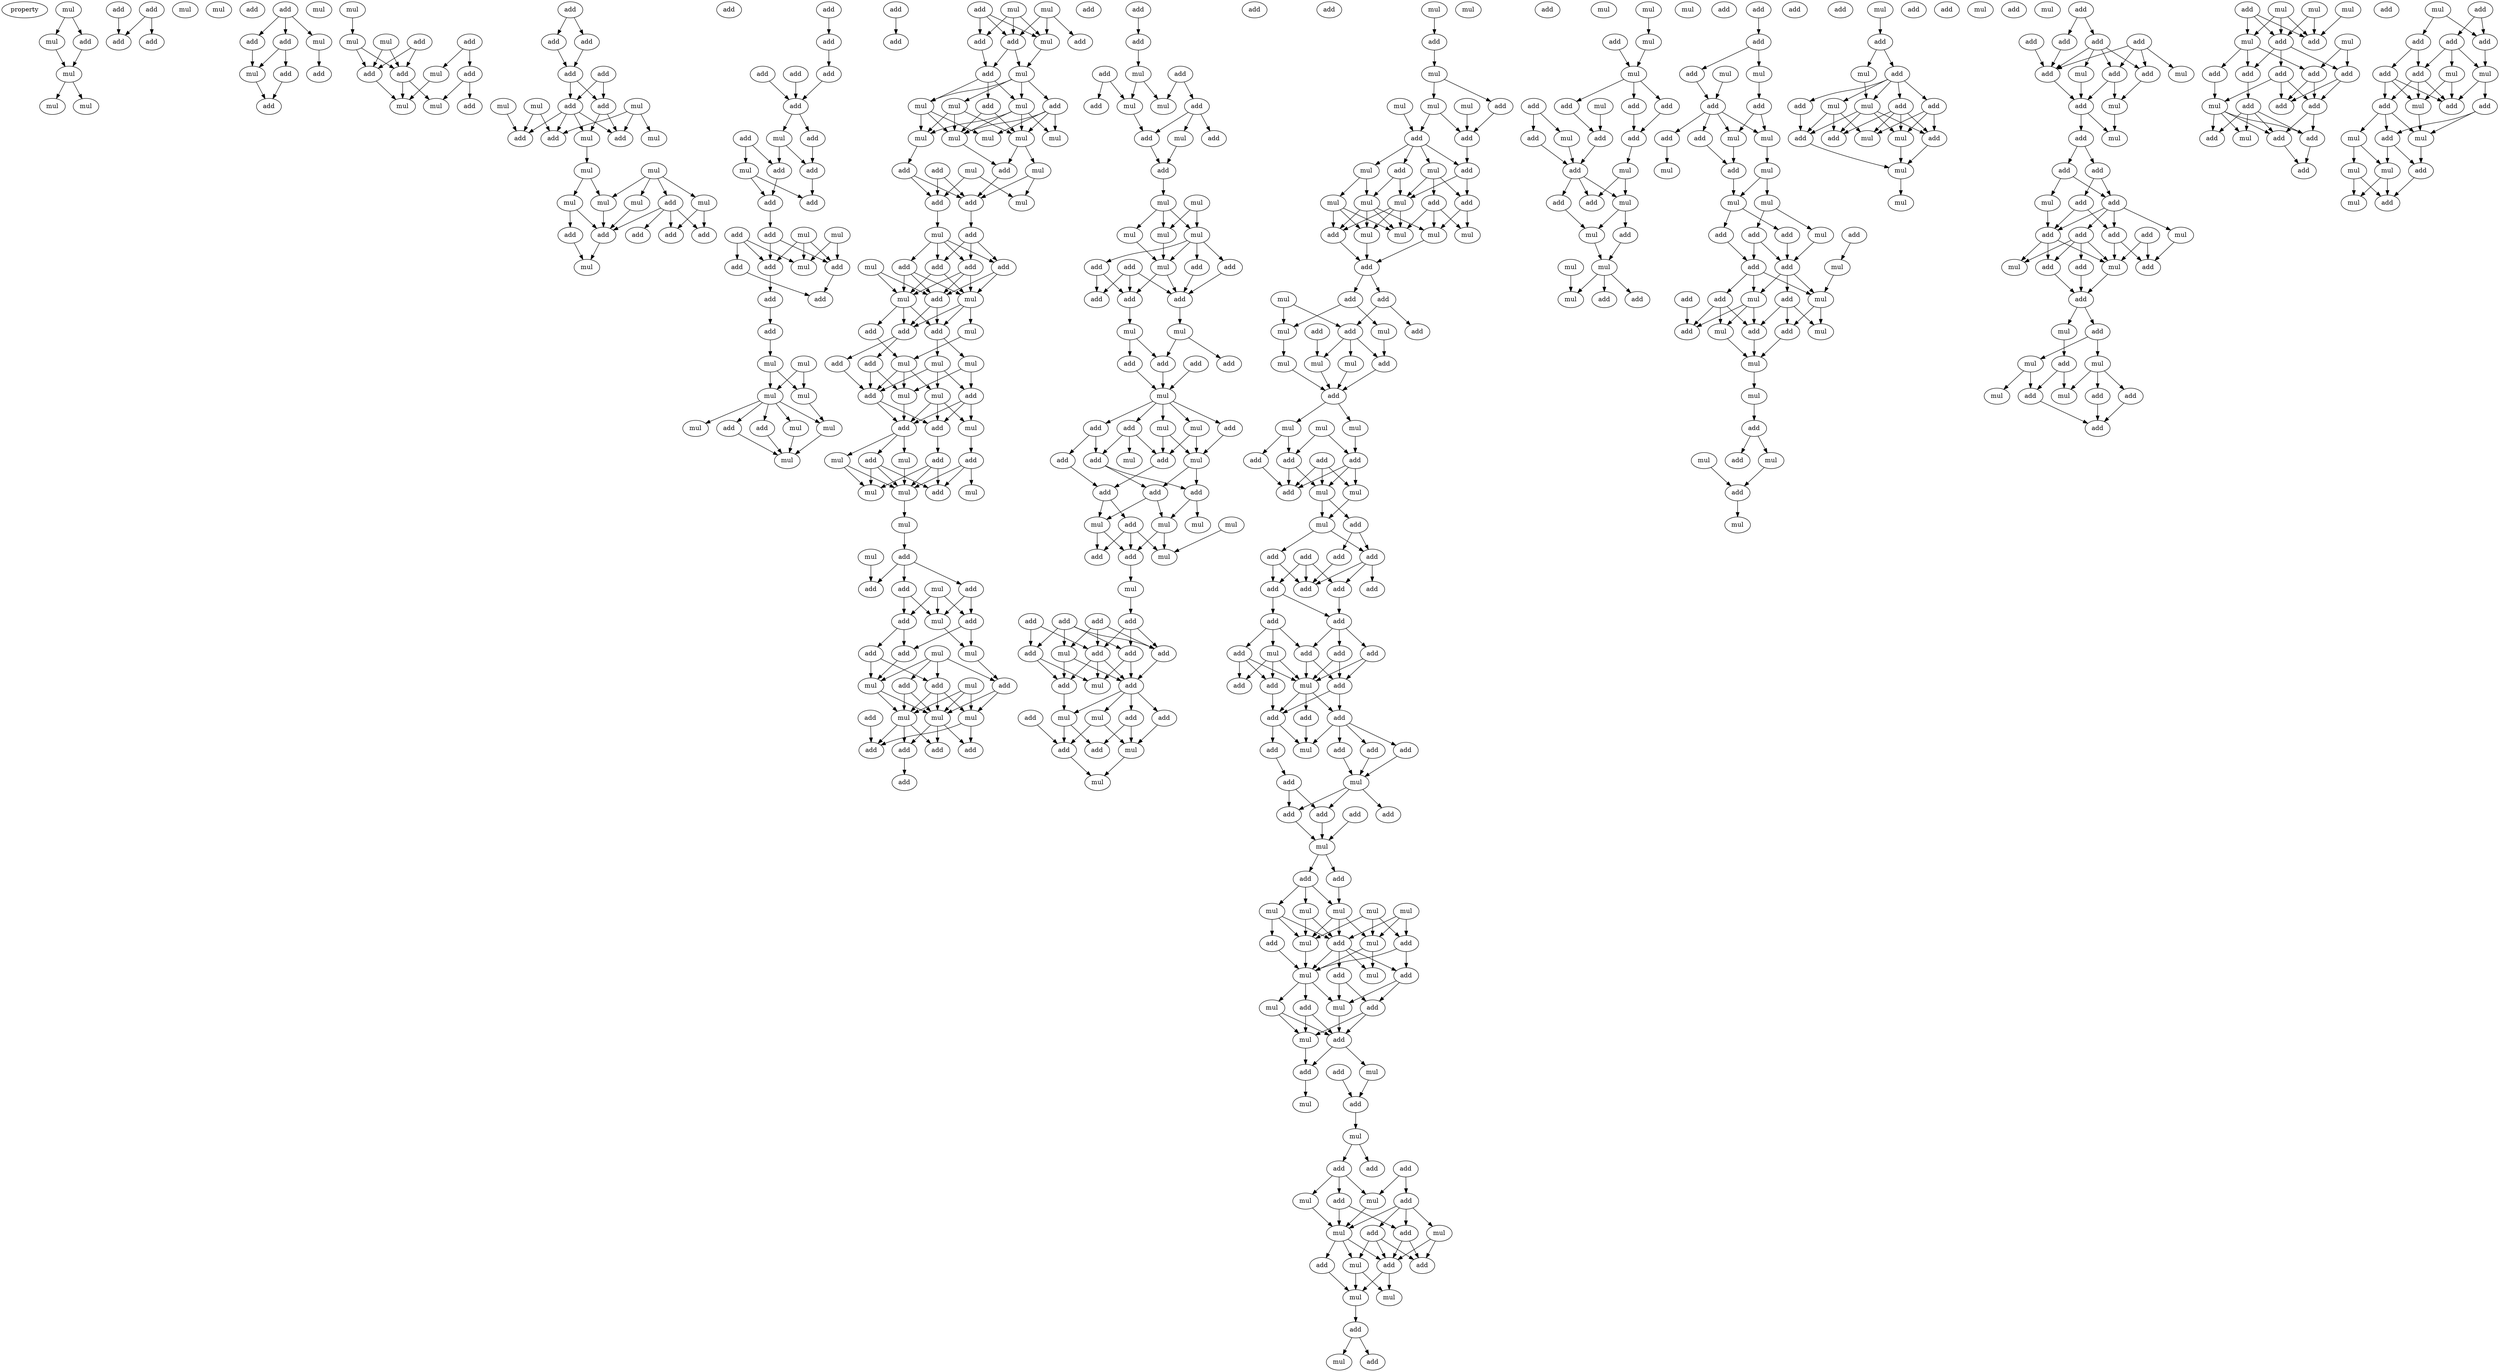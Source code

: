 digraph {
    node [fontcolor=black]
    property [mul=2,lf=1.6]
    0 [ label = mul ];
    1 [ label = add ];
    2 [ label = add ];
    3 [ label = mul ];
    4 [ label = add ];
    5 [ label = add ];
    6 [ label = add ];
    7 [ label = mul ];
    8 [ label = mul ];
    9 [ label = mul ];
    10 [ label = mul ];
    11 [ label = mul ];
    12 [ label = add ];
    13 [ label = add ];
    14 [ label = add ];
    15 [ label = add ];
    16 [ label = mul ];
    17 [ label = mul ];
    18 [ label = add ];
    19 [ label = mul ];
    20 [ label = add ];
    21 [ label = add ];
    22 [ label = mul ];
    23 [ label = mul ];
    24 [ label = mul ];
    25 [ label = add ];
    26 [ label = add ];
    27 [ label = add ];
    28 [ label = add ];
    29 [ label = add ];
    30 [ label = mul ];
    31 [ label = mul ];
    32 [ label = add ];
    33 [ label = mul ];
    34 [ label = add ];
    35 [ label = add ];
    36 [ label = add ];
    37 [ label = add ];
    38 [ label = add ];
    39 [ label = mul ];
    40 [ label = mul ];
    41 [ label = add ];
    42 [ label = add ];
    43 [ label = mul ];
    44 [ label = add ];
    45 [ label = add ];
    46 [ label = mul ];
    47 [ label = mul ];
    48 [ label = add ];
    49 [ label = mul ];
    50 [ label = mul ];
    51 [ label = mul ];
    52 [ label = mul ];
    53 [ label = add ];
    54 [ label = mul ];
    55 [ label = mul ];
    56 [ label = add ];
    57 [ label = add ];
    58 [ label = add ];
    59 [ label = add ];
    60 [ label = add ];
    61 [ label = mul ];
    62 [ label = add ];
    63 [ label = add ];
    64 [ label = add ];
    65 [ label = add ];
    66 [ label = add ];
    67 [ label = add ];
    68 [ label = add ];
    69 [ label = add ];
    70 [ label = add ];
    71 [ label = mul ];
    72 [ label = add ];
    73 [ label = mul ];
    74 [ label = add ];
    75 [ label = add ];
    76 [ label = add ];
    77 [ label = add ];
    78 [ label = mul ];
    79 [ label = add ];
    80 [ label = mul ];
    81 [ label = add ];
    82 [ label = add ];
    83 [ label = mul ];
    84 [ label = add ];
    85 [ label = add ];
    86 [ label = add ];
    87 [ label = add ];
    88 [ label = mul ];
    89 [ label = mul ];
    90 [ label = mul ];
    91 [ label = mul ];
    92 [ label = mul ];
    93 [ label = add ];
    94 [ label = mul ];
    95 [ label = mul ];
    96 [ label = add ];
    97 [ label = mul ];
    98 [ label = add ];
    99 [ label = add ];
    100 [ label = add ];
    101 [ label = mul ];
    102 [ label = mul ];
    103 [ label = add ];
    104 [ label = add ];
    105 [ label = add ];
    106 [ label = mul ];
    107 [ label = add ];
    108 [ label = mul ];
    109 [ label = mul ];
    110 [ label = mul ];
    111 [ label = add ];
    112 [ label = mul ];
    113 [ label = add ];
    114 [ label = mul ];
    115 [ label = mul ];
    116 [ label = mul ];
    117 [ label = mul ];
    118 [ label = mul ];
    119 [ label = add ];
    120 [ label = mul ];
    121 [ label = mul ];
    122 [ label = add ];
    123 [ label = add ];
    124 [ label = mul ];
    125 [ label = add ];
    126 [ label = add ];
    127 [ label = mul ];
    128 [ label = add ];
    129 [ label = add ];
    130 [ label = add ];
    131 [ label = mul ];
    132 [ label = add ];
    133 [ label = add ];
    134 [ label = mul ];
    135 [ label = mul ];
    136 [ label = add ];
    137 [ label = add ];
    138 [ label = add ];
    139 [ label = add ];
    140 [ label = mul ];
    141 [ label = mul ];
    142 [ label = mul ];
    143 [ label = add ];
    144 [ label = mul ];
    145 [ label = add ];
    146 [ label = mul ];
    147 [ label = mul ];
    148 [ label = add ];
    149 [ label = add ];
    150 [ label = add ];
    151 [ label = add ];
    152 [ label = mul ];
    153 [ label = add ];
    154 [ label = add ];
    155 [ label = add ];
    156 [ label = mul ];
    157 [ label = mul ];
    158 [ label = mul ];
    159 [ label = mul ];
    160 [ label = add ];
    161 [ label = mul ];
    162 [ label = mul ];
    163 [ label = add ];
    164 [ label = mul ];
    165 [ label = add ];
    166 [ label = add ];
    167 [ label = add ];
    168 [ label = mul ];
    169 [ label = mul ];
    170 [ label = add ];
    171 [ label = add ];
    172 [ label = add ];
    173 [ label = add ];
    174 [ label = mul ];
    175 [ label = mul ];
    176 [ label = add ];
    177 [ label = add ];
    178 [ label = mul ];
    179 [ label = mul ];
    180 [ label = add ];
    181 [ label = mul ];
    182 [ label = mul ];
    183 [ label = mul ];
    184 [ label = add ];
    185 [ label = add ];
    186 [ label = add ];
    187 [ label = add ];
    188 [ label = add ];
    189 [ label = add ];
    190 [ label = add ];
    191 [ label = add ];
    192 [ label = add ];
    193 [ label = add ];
    194 [ label = mul ];
    195 [ label = add ];
    196 [ label = add ];
    197 [ label = mul ];
    198 [ label = mul ];
    199 [ label = add ];
    200 [ label = add ];
    201 [ label = mul ];
    202 [ label = add ];
    203 [ label = add ];
    204 [ label = mul ];
    205 [ label = add ];
    206 [ label = mul ];
    207 [ label = mul ];
    208 [ label = mul ];
    209 [ label = mul ];
    210 [ label = add ];
    211 [ label = add ];
    212 [ label = mul ];
    213 [ label = add ];
    214 [ label = add ];
    215 [ label = add ];
    216 [ label = add ];
    217 [ label = add ];
    218 [ label = mul ];
    219 [ label = mul ];
    220 [ label = add ];
    221 [ label = add ];
    222 [ label = add ];
    223 [ label = add ];
    224 [ label = add ];
    225 [ label = mul ];
    226 [ label = add ];
    227 [ label = add ];
    228 [ label = mul ];
    229 [ label = add ];
    230 [ label = mul ];
    231 [ label = add ];
    232 [ label = add ];
    233 [ label = add ];
    234 [ label = mul ];
    235 [ label = mul ];
    236 [ label = add ];
    237 [ label = add ];
    238 [ label = add ];
    239 [ label = add ];
    240 [ label = mul ];
    241 [ label = mul ];
    242 [ label = mul ];
    243 [ label = mul ];
    244 [ label = add ];
    245 [ label = mul ];
    246 [ label = add ];
    247 [ label = mul ];
    248 [ label = add ];
    249 [ label = add ];
    250 [ label = add ];
    251 [ label = add ];
    252 [ label = add ];
    253 [ label = add ];
    254 [ label = add ];
    255 [ label = mul ];
    256 [ label = add ];
    257 [ label = add ];
    258 [ label = mul ];
    259 [ label = add ];
    260 [ label = add ];
    261 [ label = mul ];
    262 [ label = add ];
    263 [ label = add ];
    264 [ label = mul ];
    265 [ label = add ];
    266 [ label = mul ];
    267 [ label = add ];
    268 [ label = mul ];
    269 [ label = mul ];
    270 [ label = mul ];
    271 [ label = add ];
    272 [ label = add ];
    273 [ label = mul ];
    274 [ label = mul ];
    275 [ label = add ];
    276 [ label = mul ];
    277 [ label = mul ];
    278 [ label = add ];
    279 [ label = add ];
    280 [ label = add ];
    281 [ label = add ];
    282 [ label = mul ];
    283 [ label = mul ];
    284 [ label = mul ];
    285 [ label = mul ];
    286 [ label = add ];
    287 [ label = add ];
    288 [ label = mul ];
    289 [ label = mul ];
    290 [ label = mul ];
    291 [ label = add ];
    292 [ label = mul ];
    293 [ label = mul ];
    294 [ label = add ];
    295 [ label = mul ];
    296 [ label = add ];
    297 [ label = add ];
    298 [ label = mul ];
    299 [ label = add ];
    300 [ label = add ];
    301 [ label = mul ];
    302 [ label = add ];
    303 [ label = mul ];
    304 [ label = mul ];
    305 [ label = mul ];
    306 [ label = add ];
    307 [ label = add ];
    308 [ label = mul ];
    309 [ label = mul ];
    310 [ label = mul ];
    311 [ label = add ];
    312 [ label = add ];
    313 [ label = add ];
    314 [ label = add ];
    315 [ label = mul ];
    316 [ label = mul ];
    317 [ label = add ];
    318 [ label = mul ];
    319 [ label = add ];
    320 [ label = add ];
    321 [ label = add ];
    322 [ label = add ];
    323 [ label = add ];
    324 [ label = add ];
    325 [ label = add ];
    326 [ label = add ];
    327 [ label = add ];
    328 [ label = add ];
    329 [ label = add ];
    330 [ label = mul ];
    331 [ label = add ];
    332 [ label = add ];
    333 [ label = add ];
    334 [ label = add ];
    335 [ label = add ];
    336 [ label = mul ];
    337 [ label = add ];
    338 [ label = add ];
    339 [ label = add ];
    340 [ label = add ];
    341 [ label = add ];
    342 [ label = add ];
    343 [ label = add ];
    344 [ label = mul ];
    345 [ label = add ];
    346 [ label = add ];
    347 [ label = add ];
    348 [ label = mul ];
    349 [ label = add ];
    350 [ label = add ];
    351 [ label = add ];
    352 [ label = add ];
    353 [ label = mul ];
    354 [ label = add ];
    355 [ label = add ];
    356 [ label = mul ];
    357 [ label = mul ];
    358 [ label = mul ];
    359 [ label = mul ];
    360 [ label = mul ];
    361 [ label = add ];
    362 [ label = add ];
    363 [ label = add ];
    364 [ label = mul ];
    365 [ label = mul ];
    366 [ label = mul ];
    367 [ label = add ];
    368 [ label = mul ];
    369 [ label = add ];
    370 [ label = mul ];
    371 [ label = mul ];
    372 [ label = add ];
    373 [ label = add ];
    374 [ label = mul ];
    375 [ label = add ];
    376 [ label = add ];
    377 [ label = add ];
    378 [ label = mul ];
    379 [ label = mul ];
    380 [ label = mul ];
    381 [ label = add ];
    382 [ label = mul ];
    383 [ label = add ];
    384 [ label = add ];
    385 [ label = add ];
    386 [ label = mul ];
    387 [ label = add ];
    388 [ label = add ];
    389 [ label = mul ];
    390 [ label = mul ];
    391 [ label = add ];
    392 [ label = add ];
    393 [ label = mul ];
    394 [ label = mul ];
    395 [ label = add ];
    396 [ label = add ];
    397 [ label = add ];
    398 [ label = mul ];
    399 [ label = mul ];
    400 [ label = add ];
    401 [ label = mul ];
    402 [ label = add ];
    403 [ label = mul ];
    404 [ label = mul ];
    405 [ label = add ];
    406 [ label = mul ];
    407 [ label = mul ];
    408 [ label = add ];
    409 [ label = add ];
    410 [ label = add ];
    411 [ label = mul ];
    412 [ label = add ];
    413 [ label = add ];
    414 [ label = add ];
    415 [ label = add ];
    416 [ label = mul ];
    417 [ label = mul ];
    418 [ label = add ];
    419 [ label = add ];
    420 [ label = mul ];
    421 [ label = add ];
    422 [ label = mul ];
    423 [ label = add ];
    424 [ label = mul ];
    425 [ label = mul ];
    426 [ label = mul ];
    427 [ label = add ];
    428 [ label = add ];
    429 [ label = add ];
    430 [ label = add ];
    431 [ label = add ];
    432 [ label = mul ];
    433 [ label = add ];
    434 [ label = mul ];
    435 [ label = add ];
    436 [ label = add ];
    437 [ label = mul ];
    438 [ label = add ];
    439 [ label = add ];
    440 [ label = mul ];
    441 [ label = add ];
    442 [ label = mul ];
    443 [ label = mul ];
    444 [ label = mul ];
    445 [ label = mul ];
    446 [ label = add ];
    447 [ label = add ];
    448 [ label = mul ];
    449 [ label = add ];
    450 [ label = add ];
    451 [ label = mul ];
    452 [ label = add ];
    453 [ label = add ];
    454 [ label = add ];
    455 [ label = add ];
    456 [ label = mul ];
    457 [ label = add ];
    458 [ label = mul ];
    459 [ label = add ];
    460 [ label = add ];
    461 [ label = mul ];
    462 [ label = mul ];
    463 [ label = add ];
    464 [ label = mul ];
    465 [ label = add ];
    466 [ label = mul ];
    467 [ label = add ];
    468 [ label = mul ];
    469 [ label = add ];
    470 [ label = mul ];
    471 [ label = add ];
    472 [ label = add ];
    473 [ label = mul ];
    474 [ label = mul ];
    475 [ label = add ];
    476 [ label = mul ];
    477 [ label = add ];
    478 [ label = mul ];
    479 [ label = add ];
    480 [ label = mul ];
    481 [ label = add ];
    482 [ label = add ];
    483 [ label = add ];
    484 [ label = mul ];
    485 [ label = add ];
    486 [ label = add ];
    487 [ label = mul ];
    488 [ label = mul ];
    489 [ label = add ];
    490 [ label = mul ];
    491 [ label = add ];
    492 [ label = mul ];
    493 [ label = add ];
    494 [ label = mul ];
    495 [ label = add ];
    496 [ label = add ];
    497 [ label = add ];
    498 [ label = add ];
    499 [ label = add ];
    500 [ label = add ];
    501 [ label = add ];
    502 [ label = add ];
    503 [ label = mul ];
    504 [ label = mul ];
    505 [ label = add ];
    506 [ label = mul ];
    507 [ label = add ];
    508 [ label = mul ];
    509 [ label = add ];
    510 [ label = add ];
    511 [ label = add ];
    512 [ label = mul ];
    513 [ label = add ];
    514 [ label = add ];
    515 [ label = add ];
    516 [ label = mul ];
    517 [ label = add ];
    518 [ label = add ];
    519 [ label = mul ];
    520 [ label = add ];
    521 [ label = add ];
    522 [ label = add ];
    523 [ label = mul ];
    524 [ label = add ];
    525 [ label = mul ];
    526 [ label = add ];
    527 [ label = mul ];
    528 [ label = mul ];
    529 [ label = add ];
    530 [ label = add ];
    531 [ label = mul ];
    532 [ label = mul ];
    533 [ label = add ];
    534 [ label = add ];
    535 [ label = add ];
    536 [ label = add ];
    537 [ label = mul ];
    538 [ label = mul ];
    539 [ label = mul ];
    540 [ label = mul ];
    541 [ label = add ];
    542 [ label = mul ];
    543 [ label = add ];
    544 [ label = add ];
    545 [ label = add ];
    546 [ label = add ];
    547 [ label = add ];
    548 [ label = add ];
    549 [ label = mul ];
    550 [ label = add ];
    551 [ label = add ];
    552 [ label = add ];
    553 [ label = add ];
    554 [ label = add ];
    555 [ label = add ];
    556 [ label = add ];
    557 [ label = mul ];
    558 [ label = add ];
    559 [ label = add ];
    560 [ label = mul ];
    561 [ label = add ];
    562 [ label = add ];
    563 [ label = add ];
    564 [ label = add ];
    565 [ label = mul ];
    566 [ label = mul ];
    567 [ label = add ];
    568 [ label = add ];
    569 [ label = mul ];
    570 [ label = add ];
    571 [ label = add ];
    572 [ label = mul ];
    573 [ label = add ];
    574 [ label = mul ];
    575 [ label = mul ];
    576 [ label = add ];
    577 [ label = mul ];
    578 [ label = mul ];
    579 [ label = add ];
    0 -> 3 [ name = 0 ];
    0 -> 5 [ name = 1 ];
    1 -> 4 [ name = 2 ];
    1 -> 6 [ name = 3 ];
    2 -> 4 [ name = 4 ];
    3 -> 7 [ name = 5 ];
    5 -> 7 [ name = 6 ];
    7 -> 8 [ name = 7 ];
    7 -> 9 [ name = 8 ];
    13 -> 14 [ name = 9 ];
    13 -> 15 [ name = 10 ];
    13 -> 17 [ name = 11 ];
    14 -> 19 [ name = 12 ];
    15 -> 19 [ name = 13 ];
    15 -> 20 [ name = 14 ];
    17 -> 18 [ name = 15 ];
    19 -> 21 [ name = 16 ];
    20 -> 21 [ name = 17 ];
    22 -> 23 [ name = 18 ];
    23 -> 27 [ name = 19 ];
    23 -> 29 [ name = 20 ];
    24 -> 27 [ name = 21 ];
    24 -> 29 [ name = 22 ];
    25 -> 27 [ name = 23 ];
    25 -> 29 [ name = 24 ];
    26 -> 28 [ name = 25 ];
    26 -> 30 [ name = 26 ];
    27 -> 33 [ name = 27 ];
    28 -> 31 [ name = 28 ];
    28 -> 32 [ name = 29 ];
    29 -> 31 [ name = 30 ];
    29 -> 33 [ name = 31 ];
    30 -> 33 [ name = 32 ];
    34 -> 35 [ name = 33 ];
    34 -> 36 [ name = 34 ];
    35 -> 37 [ name = 35 ];
    36 -> 37 [ name = 36 ];
    37 -> 41 [ name = 37 ];
    37 -> 42 [ name = 38 ];
    38 -> 41 [ name = 39 ];
    38 -> 42 [ name = 40 ];
    39 -> 45 [ name = 41 ];
    39 -> 46 [ name = 42 ];
    39 -> 48 [ name = 43 ];
    40 -> 44 [ name = 44 ];
    41 -> 44 [ name = 45 ];
    41 -> 45 [ name = 46 ];
    41 -> 47 [ name = 47 ];
    41 -> 48 [ name = 48 ];
    42 -> 45 [ name = 49 ];
    42 -> 47 [ name = 50 ];
    43 -> 44 [ name = 51 ];
    43 -> 48 [ name = 52 ];
    47 -> 49 [ name = 53 ];
    49 -> 51 [ name = 54 ];
    49 -> 52 [ name = 55 ];
    50 -> 51 [ name = 56 ];
    50 -> 53 [ name = 57 ];
    50 -> 54 [ name = 58 ];
    50 -> 55 [ name = 59 ];
    51 -> 60 [ name = 60 ];
    52 -> 56 [ name = 61 ];
    52 -> 60 [ name = 62 ];
    53 -> 57 [ name = 63 ];
    53 -> 58 [ name = 64 ];
    53 -> 59 [ name = 65 ];
    53 -> 60 [ name = 66 ];
    54 -> 57 [ name = 67 ];
    54 -> 59 [ name = 68 ];
    55 -> 60 [ name = 69 ];
    56 -> 61 [ name = 70 ];
    60 -> 61 [ name = 71 ];
    63 -> 64 [ name = 72 ];
    64 -> 67 [ name = 73 ];
    65 -> 68 [ name = 74 ];
    66 -> 68 [ name = 75 ];
    67 -> 68 [ name = 76 ];
    68 -> 70 [ name = 77 ];
    68 -> 71 [ name = 78 ];
    69 -> 72 [ name = 79 ];
    69 -> 73 [ name = 80 ];
    70 -> 74 [ name = 81 ];
    71 -> 72 [ name = 82 ];
    71 -> 74 [ name = 83 ];
    72 -> 75 [ name = 84 ];
    73 -> 75 [ name = 85 ];
    73 -> 76 [ name = 86 ];
    74 -> 76 [ name = 87 ];
    75 -> 77 [ name = 88 ];
    77 -> 81 [ name = 89 ];
    77 -> 82 [ name = 90 ];
    78 -> 81 [ name = 91 ];
    78 -> 82 [ name = 92 ];
    78 -> 83 [ name = 93 ];
    79 -> 81 [ name = 94 ];
    79 -> 83 [ name = 95 ];
    79 -> 84 [ name = 96 ];
    80 -> 82 [ name = 97 ];
    80 -> 83 [ name = 98 ];
    81 -> 86 [ name = 99 ];
    82 -> 85 [ name = 100 ];
    84 -> 85 [ name = 101 ];
    86 -> 87 [ name = 102 ];
    87 -> 89 [ name = 103 ];
    88 -> 90 [ name = 104 ];
    88 -> 91 [ name = 105 ];
    89 -> 90 [ name = 106 ];
    89 -> 91 [ name = 107 ];
    90 -> 92 [ name = 108 ];
    90 -> 93 [ name = 109 ];
    90 -> 94 [ name = 110 ];
    90 -> 95 [ name = 111 ];
    90 -> 96 [ name = 112 ];
    91 -> 95 [ name = 113 ];
    93 -> 97 [ name = 114 ];
    94 -> 97 [ name = 115 ];
    95 -> 97 [ name = 116 ];
    96 -> 97 [ name = 117 ];
    98 -> 100 [ name = 118 ];
    99 -> 103 [ name = 119 ];
    99 -> 104 [ name = 120 ];
    99 -> 106 [ name = 121 ];
    101 -> 103 [ name = 122 ];
    101 -> 104 [ name = 123 ];
    101 -> 106 [ name = 124 ];
    102 -> 104 [ name = 125 ];
    102 -> 105 [ name = 126 ];
    102 -> 106 [ name = 127 ];
    103 -> 107 [ name = 128 ];
    104 -> 107 [ name = 129 ];
    104 -> 108 [ name = 130 ];
    106 -> 108 [ name = 131 ];
    107 -> 109 [ name = 132 ];
    107 -> 111 [ name = 133 ];
    107 -> 112 [ name = 134 ];
    108 -> 109 [ name = 135 ];
    108 -> 110 [ name = 136 ];
    108 -> 112 [ name = 137 ];
    108 -> 113 [ name = 138 ];
    109 -> 114 [ name = 139 ];
    109 -> 115 [ name = 140 ];
    109 -> 116 [ name = 141 ];
    110 -> 114 [ name = 142 ];
    110 -> 115 [ name = 143 ];
    110 -> 117 [ name = 144 ];
    111 -> 115 [ name = 145 ];
    111 -> 117 [ name = 146 ];
    112 -> 114 [ name = 147 ];
    112 -> 115 [ name = 148 ];
    112 -> 117 [ name = 149 ];
    112 -> 118 [ name = 150 ];
    113 -> 115 [ name = 151 ];
    113 -> 116 [ name = 152 ];
    113 -> 117 [ name = 153 ];
    113 -> 118 [ name = 154 ];
    114 -> 123 [ name = 155 ];
    115 -> 119 [ name = 156 ];
    117 -> 119 [ name = 157 ];
    117 -> 120 [ name = 158 ];
    119 -> 125 [ name = 159 ];
    120 -> 124 [ name = 160 ];
    120 -> 125 [ name = 161 ];
    121 -> 124 [ name = 162 ];
    121 -> 126 [ name = 163 ];
    122 -> 125 [ name = 164 ];
    122 -> 126 [ name = 165 ];
    123 -> 125 [ name = 166 ];
    123 -> 126 [ name = 167 ];
    125 -> 128 [ name = 168 ];
    126 -> 127 [ name = 169 ];
    127 -> 129 [ name = 170 ];
    127 -> 130 [ name = 171 ];
    127 -> 132 [ name = 172 ];
    127 -> 133 [ name = 173 ];
    128 -> 130 [ name = 174 ];
    128 -> 132 [ name = 175 ];
    128 -> 133 [ name = 176 ];
    129 -> 134 [ name = 177 ];
    129 -> 135 [ name = 178 ];
    129 -> 136 [ name = 179 ];
    130 -> 134 [ name = 180 ];
    130 -> 136 [ name = 181 ];
    131 -> 135 [ name = 182 ];
    131 -> 136 [ name = 183 ];
    132 -> 134 [ name = 184 ];
    132 -> 135 [ name = 185 ];
    133 -> 134 [ name = 186 ];
    133 -> 135 [ name = 187 ];
    133 -> 136 [ name = 188 ];
    134 -> 137 [ name = 189 ];
    134 -> 139 [ name = 190 ];
    134 -> 140 [ name = 191 ];
    135 -> 137 [ name = 192 ];
    135 -> 138 [ name = 193 ];
    135 -> 139 [ name = 194 ];
    136 -> 137 [ name = 195 ];
    136 -> 139 [ name = 196 ];
    137 -> 143 [ name = 197 ];
    137 -> 145 [ name = 198 ];
    138 -> 142 [ name = 199 ];
    139 -> 141 [ name = 200 ];
    139 -> 144 [ name = 201 ];
    140 -> 142 [ name = 202 ];
    141 -> 147 [ name = 203 ];
    141 -> 148 [ name = 204 ];
    142 -> 146 [ name = 205 ];
    142 -> 147 [ name = 206 ];
    142 -> 149 [ name = 207 ];
    143 -> 147 [ name = 208 ];
    143 -> 149 [ name = 209 ];
    144 -> 146 [ name = 210 ];
    144 -> 148 [ name = 211 ];
    144 -> 149 [ name = 212 ];
    145 -> 149 [ name = 213 ];
    146 -> 150 [ name = 214 ];
    146 -> 151 [ name = 215 ];
    146 -> 152 [ name = 216 ];
    147 -> 150 [ name = 217 ];
    148 -> 150 [ name = 218 ];
    148 -> 151 [ name = 219 ];
    148 -> 152 [ name = 220 ];
    149 -> 150 [ name = 221 ];
    149 -> 151 [ name = 222 ];
    150 -> 155 [ name = 223 ];
    150 -> 156 [ name = 224 ];
    150 -> 157 [ name = 225 ];
    151 -> 153 [ name = 226 ];
    152 -> 154 [ name = 227 ];
    153 -> 158 [ name = 228 ];
    153 -> 159 [ name = 229 ];
    153 -> 160 [ name = 230 ];
    154 -> 158 [ name = 231 ];
    154 -> 160 [ name = 232 ];
    154 -> 161 [ name = 233 ];
    155 -> 158 [ name = 234 ];
    155 -> 159 [ name = 235 ];
    155 -> 160 [ name = 236 ];
    156 -> 158 [ name = 237 ];
    156 -> 159 [ name = 238 ];
    157 -> 158 [ name = 239 ];
    158 -> 162 [ name = 240 ];
    162 -> 163 [ name = 241 ];
    163 -> 165 [ name = 242 ];
    163 -> 166 [ name = 243 ];
    163 -> 167 [ name = 244 ];
    164 -> 165 [ name = 245 ];
    166 -> 169 [ name = 246 ];
    166 -> 171 [ name = 247 ];
    167 -> 169 [ name = 248 ];
    167 -> 170 [ name = 249 ];
    168 -> 169 [ name = 250 ];
    168 -> 170 [ name = 251 ];
    168 -> 171 [ name = 252 ];
    169 -> 175 [ name = 253 ];
    170 -> 172 [ name = 254 ];
    170 -> 173 [ name = 255 ];
    171 -> 172 [ name = 256 ];
    171 -> 175 [ name = 257 ];
    172 -> 178 [ name = 258 ];
    173 -> 176 [ name = 259 ];
    173 -> 178 [ name = 260 ];
    174 -> 176 [ name = 261 ];
    174 -> 177 [ name = 262 ];
    174 -> 178 [ name = 263 ];
    174 -> 180 [ name = 264 ];
    175 -> 177 [ name = 265 ];
    176 -> 181 [ name = 266 ];
    176 -> 182 [ name = 267 ];
    176 -> 183 [ name = 268 ];
    177 -> 181 [ name = 269 ];
    177 -> 183 [ name = 270 ];
    178 -> 181 [ name = 271 ];
    178 -> 182 [ name = 272 ];
    179 -> 181 [ name = 273 ];
    179 -> 182 [ name = 274 ];
    179 -> 183 [ name = 275 ];
    180 -> 181 [ name = 276 ];
    180 -> 182 [ name = 277 ];
    181 -> 186 [ name = 278 ];
    181 -> 187 [ name = 279 ];
    181 -> 188 [ name = 280 ];
    182 -> 187 [ name = 281 ];
    182 -> 188 [ name = 282 ];
    182 -> 189 [ name = 283 ];
    183 -> 186 [ name = 284 ];
    183 -> 189 [ name = 285 ];
    184 -> 189 [ name = 286 ];
    187 -> 190 [ name = 287 ];
    191 -> 192 [ name = 288 ];
    192 -> 194 [ name = 289 ];
    193 -> 196 [ name = 290 ];
    193 -> 198 [ name = 291 ];
    194 -> 197 [ name = 292 ];
    194 -> 198 [ name = 293 ];
    195 -> 197 [ name = 294 ];
    195 -> 199 [ name = 295 ];
    196 -> 200 [ name = 296 ];
    196 -> 201 [ name = 297 ];
    196 -> 202 [ name = 298 ];
    197 -> 202 [ name = 299 ];
    201 -> 203 [ name = 300 ];
    202 -> 203 [ name = 301 ];
    203 -> 204 [ name = 302 ];
    204 -> 207 [ name = 303 ];
    204 -> 208 [ name = 304 ];
    204 -> 209 [ name = 305 ];
    206 -> 207 [ name = 306 ];
    206 -> 208 [ name = 307 ];
    207 -> 210 [ name = 308 ];
    207 -> 211 [ name = 309 ];
    207 -> 212 [ name = 310 ];
    207 -> 214 [ name = 311 ];
    208 -> 212 [ name = 312 ];
    209 -> 212 [ name = 313 ];
    210 -> 215 [ name = 314 ];
    210 -> 217 [ name = 315 ];
    211 -> 216 [ name = 316 ];
    212 -> 216 [ name = 317 ];
    212 -> 217 [ name = 318 ];
    213 -> 215 [ name = 319 ];
    213 -> 216 [ name = 320 ];
    213 -> 217 [ name = 321 ];
    214 -> 216 [ name = 322 ];
    216 -> 219 [ name = 323 ];
    217 -> 218 [ name = 324 ];
    218 -> 220 [ name = 325 ];
    218 -> 221 [ name = 326 ];
    219 -> 221 [ name = 327 ];
    219 -> 224 [ name = 328 ];
    220 -> 225 [ name = 329 ];
    221 -> 225 [ name = 330 ];
    222 -> 225 [ name = 331 ];
    225 -> 226 [ name = 332 ];
    225 -> 227 [ name = 333 ];
    225 -> 228 [ name = 334 ];
    225 -> 229 [ name = 335 ];
    225 -> 230 [ name = 336 ];
    226 -> 235 [ name = 337 ];
    227 -> 231 [ name = 338 ];
    227 -> 232 [ name = 339 ];
    227 -> 234 [ name = 340 ];
    228 -> 231 [ name = 341 ];
    228 -> 235 [ name = 342 ];
    229 -> 232 [ name = 343 ];
    229 -> 233 [ name = 344 ];
    230 -> 231 [ name = 345 ];
    230 -> 235 [ name = 346 ];
    231 -> 236 [ name = 347 ];
    232 -> 237 [ name = 348 ];
    232 -> 238 [ name = 349 ];
    233 -> 236 [ name = 350 ];
    235 -> 237 [ name = 351 ];
    235 -> 238 [ name = 352 ];
    236 -> 239 [ name = 353 ];
    236 -> 241 [ name = 354 ];
    237 -> 241 [ name = 355 ];
    237 -> 243 [ name = 356 ];
    238 -> 240 [ name = 357 ];
    238 -> 243 [ name = 358 ];
    239 -> 244 [ name = 359 ];
    239 -> 245 [ name = 360 ];
    239 -> 246 [ name = 361 ];
    241 -> 244 [ name = 362 ];
    241 -> 246 [ name = 363 ];
    242 -> 245 [ name = 364 ];
    243 -> 244 [ name = 365 ];
    243 -> 245 [ name = 366 ];
    244 -> 247 [ name = 367 ];
    247 -> 248 [ name = 368 ];
    248 -> 252 [ name = 369 ];
    248 -> 253 [ name = 370 ];
    248 -> 254 [ name = 371 ];
    249 -> 253 [ name = 372 ];
    249 -> 254 [ name = 373 ];
    249 -> 255 [ name = 374 ];
    249 -> 256 [ name = 375 ];
    250 -> 252 [ name = 376 ];
    250 -> 253 [ name = 377 ];
    250 -> 255 [ name = 378 ];
    251 -> 252 [ name = 379 ];
    251 -> 256 [ name = 380 ];
    252 -> 257 [ name = 381 ];
    252 -> 258 [ name = 382 ];
    252 -> 259 [ name = 383 ];
    253 -> 257 [ name = 384 ];
    254 -> 257 [ name = 385 ];
    254 -> 258 [ name = 386 ];
    255 -> 257 [ name = 387 ];
    255 -> 259 [ name = 388 ];
    256 -> 258 [ name = 389 ];
    256 -> 259 [ name = 390 ];
    257 -> 261 [ name = 391 ];
    257 -> 262 [ name = 392 ];
    257 -> 263 [ name = 393 ];
    257 -> 264 [ name = 394 ];
    259 -> 261 [ name = 395 ];
    260 -> 267 [ name = 396 ];
    261 -> 265 [ name = 397 ];
    261 -> 267 [ name = 398 ];
    262 -> 266 [ name = 399 ];
    263 -> 265 [ name = 400 ];
    263 -> 266 [ name = 401 ];
    264 -> 266 [ name = 402 ];
    264 -> 267 [ name = 403 ];
    266 -> 268 [ name = 404 ];
    267 -> 268 [ name = 405 ];
    269 -> 272 [ name = 406 ];
    272 -> 273 [ name = 407 ];
    273 -> 275 [ name = 408 ];
    273 -> 277 [ name = 409 ];
    274 -> 278 [ name = 410 ];
    275 -> 278 [ name = 411 ];
    276 -> 279 [ name = 412 ];
    277 -> 278 [ name = 413 ];
    277 -> 279 [ name = 414 ];
    278 -> 280 [ name = 415 ];
    279 -> 280 [ name = 416 ];
    279 -> 281 [ name = 417 ];
    279 -> 282 [ name = 418 ];
    279 -> 283 [ name = 419 ];
    280 -> 285 [ name = 420 ];
    280 -> 287 [ name = 421 ];
    281 -> 285 [ name = 422 ];
    281 -> 288 [ name = 423 ];
    282 -> 284 [ name = 424 ];
    282 -> 288 [ name = 425 ];
    283 -> 285 [ name = 426 ];
    283 -> 286 [ name = 427 ];
    283 -> 287 [ name = 428 ];
    284 -> 289 [ name = 429 ];
    284 -> 291 [ name = 430 ];
    284 -> 293 [ name = 431 ];
    285 -> 289 [ name = 432 ];
    285 -> 291 [ name = 433 ];
    285 -> 293 [ name = 434 ];
    286 -> 290 [ name = 435 ];
    286 -> 292 [ name = 436 ];
    286 -> 293 [ name = 437 ];
    287 -> 290 [ name = 438 ];
    287 -> 292 [ name = 439 ];
    288 -> 289 [ name = 440 ];
    288 -> 291 [ name = 441 ];
    288 -> 292 [ name = 442 ];
    288 -> 293 [ name = 443 ];
    289 -> 294 [ name = 444 ];
    291 -> 294 [ name = 445 ];
    292 -> 294 [ name = 446 ];
    294 -> 296 [ name = 447 ];
    294 -> 297 [ name = 448 ];
    295 -> 300 [ name = 449 ];
    295 -> 301 [ name = 450 ];
    296 -> 298 [ name = 451 ];
    296 -> 301 [ name = 452 ];
    297 -> 299 [ name = 453 ];
    297 -> 300 [ name = 454 ];
    298 -> 306 [ name = 455 ];
    300 -> 304 [ name = 456 ];
    300 -> 305 [ name = 457 ];
    300 -> 306 [ name = 458 ];
    301 -> 303 [ name = 459 ];
    302 -> 305 [ name = 460 ];
    303 -> 307 [ name = 461 ];
    304 -> 307 [ name = 462 ];
    305 -> 307 [ name = 463 ];
    306 -> 307 [ name = 464 ];
    307 -> 308 [ name = 465 ];
    307 -> 309 [ name = 466 ];
    308 -> 313 [ name = 467 ];
    308 -> 314 [ name = 468 ];
    309 -> 312 [ name = 469 ];
    310 -> 312 [ name = 470 ];
    310 -> 314 [ name = 471 ];
    311 -> 315 [ name = 472 ];
    311 -> 316 [ name = 473 ];
    311 -> 317 [ name = 474 ];
    312 -> 315 [ name = 475 ];
    312 -> 316 [ name = 476 ];
    312 -> 317 [ name = 477 ];
    313 -> 317 [ name = 478 ];
    314 -> 315 [ name = 479 ];
    314 -> 317 [ name = 480 ];
    315 -> 318 [ name = 481 ];
    315 -> 319 [ name = 482 ];
    316 -> 318 [ name = 483 ];
    318 -> 321 [ name = 484 ];
    318 -> 322 [ name = 485 ];
    319 -> 321 [ name = 486 ];
    319 -> 323 [ name = 487 ];
    320 -> 325 [ name = 488 ];
    320 -> 326 [ name = 489 ];
    320 -> 327 [ name = 490 ];
    321 -> 324 [ name = 491 ];
    321 -> 325 [ name = 492 ];
    321 -> 327 [ name = 493 ];
    322 -> 326 [ name = 494 ];
    322 -> 327 [ name = 495 ];
    323 -> 327 [ name = 496 ];
    325 -> 328 [ name = 497 ];
    326 -> 328 [ name = 498 ];
    326 -> 329 [ name = 499 ];
    328 -> 331 [ name = 500 ];
    328 -> 333 [ name = 501 ];
    328 -> 334 [ name = 502 ];
    329 -> 330 [ name = 503 ];
    329 -> 331 [ name = 504 ];
    329 -> 332 [ name = 505 ];
    330 -> 335 [ name = 506 ];
    330 -> 336 [ name = 507 ];
    330 -> 338 [ name = 508 ];
    331 -> 336 [ name = 509 ];
    331 -> 337 [ name = 510 ];
    332 -> 335 [ name = 511 ];
    332 -> 336 [ name = 512 ];
    332 -> 338 [ name = 513 ];
    333 -> 336 [ name = 514 ];
    333 -> 337 [ name = 515 ];
    334 -> 336 [ name = 516 ];
    334 -> 337 [ name = 517 ];
    335 -> 340 [ name = 518 ];
    336 -> 339 [ name = 519 ];
    336 -> 340 [ name = 520 ];
    336 -> 341 [ name = 521 ];
    337 -> 340 [ name = 522 ];
    337 -> 341 [ name = 523 ];
    339 -> 344 [ name = 524 ];
    340 -> 344 [ name = 525 ];
    340 -> 345 [ name = 526 ];
    341 -> 342 [ name = 527 ];
    341 -> 343 [ name = 528 ];
    341 -> 344 [ name = 529 ];
    341 -> 346 [ name = 530 ];
    342 -> 348 [ name = 531 ];
    343 -> 348 [ name = 532 ];
    345 -> 347 [ name = 533 ];
    346 -> 348 [ name = 534 ];
    347 -> 351 [ name = 535 ];
    347 -> 352 [ name = 536 ];
    348 -> 350 [ name = 537 ];
    348 -> 351 [ name = 538 ];
    348 -> 352 [ name = 539 ];
    349 -> 353 [ name = 540 ];
    351 -> 353 [ name = 541 ];
    352 -> 353 [ name = 542 ];
    353 -> 354 [ name = 543 ];
    353 -> 355 [ name = 544 ];
    354 -> 357 [ name = 545 ];
    354 -> 359 [ name = 546 ];
    354 -> 360 [ name = 547 ];
    355 -> 360 [ name = 548 ];
    356 -> 362 [ name = 549 ];
    356 -> 364 [ name = 550 ];
    356 -> 365 [ name = 551 ];
    357 -> 361 [ name = 552 ];
    357 -> 363 [ name = 553 ];
    357 -> 365 [ name = 554 ];
    358 -> 362 [ name = 555 ];
    358 -> 363 [ name = 556 ];
    358 -> 364 [ name = 557 ];
    359 -> 363 [ name = 558 ];
    359 -> 365 [ name = 559 ];
    360 -> 363 [ name = 560 ];
    360 -> 364 [ name = 561 ];
    360 -> 365 [ name = 562 ];
    361 -> 368 [ name = 563 ];
    362 -> 367 [ name = 564 ];
    362 -> 368 [ name = 565 ];
    363 -> 366 [ name = 566 ];
    363 -> 367 [ name = 567 ];
    363 -> 368 [ name = 568 ];
    363 -> 369 [ name = 569 ];
    364 -> 366 [ name = 570 ];
    364 -> 368 [ name = 571 ];
    365 -> 368 [ name = 572 ];
    367 -> 371 [ name = 573 ];
    367 -> 373 [ name = 574 ];
    368 -> 370 [ name = 575 ];
    368 -> 371 [ name = 576 ];
    368 -> 372 [ name = 577 ];
    369 -> 371 [ name = 578 ];
    369 -> 373 [ name = 579 ];
    370 -> 374 [ name = 580 ];
    370 -> 375 [ name = 581 ];
    371 -> 375 [ name = 582 ];
    372 -> 374 [ name = 583 ];
    372 -> 375 [ name = 584 ];
    373 -> 374 [ name = 585 ];
    373 -> 375 [ name = 586 ];
    374 -> 376 [ name = 587 ];
    375 -> 376 [ name = 588 ];
    375 -> 379 [ name = 589 ];
    376 -> 380 [ name = 590 ];
    377 -> 381 [ name = 591 ];
    379 -> 381 [ name = 592 ];
    381 -> 382 [ name = 593 ];
    382 -> 384 [ name = 594 ];
    382 -> 385 [ name = 595 ];
    383 -> 387 [ name = 596 ];
    383 -> 389 [ name = 597 ];
    385 -> 386 [ name = 598 ];
    385 -> 388 [ name = 599 ];
    385 -> 389 [ name = 600 ];
    386 -> 390 [ name = 601 ];
    387 -> 390 [ name = 602 ];
    387 -> 391 [ name = 603 ];
    387 -> 392 [ name = 604 ];
    387 -> 393 [ name = 605 ];
    388 -> 390 [ name = 606 ];
    388 -> 391 [ name = 607 ];
    389 -> 390 [ name = 608 ];
    390 -> 394 [ name = 609 ];
    390 -> 395 [ name = 610 ];
    390 -> 397 [ name = 611 ];
    391 -> 395 [ name = 612 ];
    391 -> 396 [ name = 613 ];
    392 -> 394 [ name = 614 ];
    392 -> 395 [ name = 615 ];
    392 -> 396 [ name = 616 ];
    393 -> 395 [ name = 617 ];
    393 -> 396 [ name = 618 ];
    394 -> 398 [ name = 619 ];
    394 -> 399 [ name = 620 ];
    395 -> 398 [ name = 621 ];
    395 -> 399 [ name = 622 ];
    397 -> 399 [ name = 623 ];
    399 -> 400 [ name = 624 ];
    400 -> 401 [ name = 625 ];
    400 -> 402 [ name = 626 ];
    403 -> 406 [ name = 627 ];
    405 -> 407 [ name = 628 ];
    406 -> 407 [ name = 629 ];
    407 -> 409 [ name = 630 ];
    407 -> 410 [ name = 631 ];
    407 -> 412 [ name = 632 ];
    408 -> 414 [ name = 633 ];
    408 -> 416 [ name = 634 ];
    409 -> 415 [ name = 635 ];
    410 -> 415 [ name = 636 ];
    411 -> 413 [ name = 637 ];
    412 -> 413 [ name = 638 ];
    413 -> 418 [ name = 639 ];
    414 -> 418 [ name = 640 ];
    415 -> 417 [ name = 641 ];
    416 -> 418 [ name = 642 ];
    417 -> 419 [ name = 643 ];
    417 -> 420 [ name = 644 ];
    418 -> 419 [ name = 645 ];
    418 -> 420 [ name = 646 ];
    418 -> 421 [ name = 647 ];
    420 -> 422 [ name = 648 ];
    420 -> 423 [ name = 649 ];
    421 -> 422 [ name = 650 ];
    422 -> 425 [ name = 651 ];
    423 -> 425 [ name = 652 ];
    424 -> 426 [ name = 653 ];
    425 -> 426 [ name = 654 ];
    425 -> 428 [ name = 655 ];
    425 -> 429 [ name = 656 ];
    430 -> 431 [ name = 657 ];
    431 -> 433 [ name = 658 ];
    431 -> 434 [ name = 659 ];
    432 -> 436 [ name = 660 ];
    433 -> 436 [ name = 661 ];
    434 -> 435 [ name = 662 ];
    435 -> 437 [ name = 663 ];
    435 -> 440 [ name = 664 ];
    436 -> 437 [ name = 665 ];
    436 -> 438 [ name = 666 ];
    436 -> 439 [ name = 667 ];
    436 -> 440 [ name = 668 ];
    437 -> 441 [ name = 669 ];
    438 -> 443 [ name = 670 ];
    439 -> 441 [ name = 671 ];
    440 -> 442 [ name = 672 ];
    441 -> 445 [ name = 673 ];
    442 -> 444 [ name = 674 ];
    442 -> 445 [ name = 675 ];
    444 -> 448 [ name = 676 ];
    444 -> 449 [ name = 677 ];
    445 -> 446 [ name = 678 ];
    445 -> 447 [ name = 679 ];
    446 -> 453 [ name = 680 ];
    447 -> 452 [ name = 681 ];
    448 -> 452 [ name = 682 ];
    449 -> 452 [ name = 683 ];
    449 -> 453 [ name = 684 ];
    450 -> 451 [ name = 685 ];
    451 -> 456 [ name = 686 ];
    452 -> 454 [ name = 687 ];
    452 -> 456 [ name = 688 ];
    452 -> 458 [ name = 689 ];
    453 -> 455 [ name = 690 ];
    453 -> 456 [ name = 691 ];
    453 -> 458 [ name = 692 ];
    454 -> 459 [ name = 693 ];
    454 -> 462 [ name = 694 ];
    454 -> 463 [ name = 695 ];
    455 -> 460 [ name = 696 ];
    455 -> 461 [ name = 697 ];
    455 -> 463 [ name = 698 ];
    456 -> 459 [ name = 699 ];
    456 -> 462 [ name = 700 ];
    457 -> 460 [ name = 701 ];
    458 -> 460 [ name = 702 ];
    458 -> 461 [ name = 703 ];
    458 -> 463 [ name = 704 ];
    459 -> 464 [ name = 705 ];
    461 -> 464 [ name = 706 ];
    463 -> 464 [ name = 707 ];
    464 -> 466 [ name = 708 ];
    466 -> 467 [ name = 709 ];
    467 -> 468 [ name = 710 ];
    467 -> 469 [ name = 711 ];
    468 -> 472 [ name = 712 ];
    470 -> 472 [ name = 713 ];
    472 -> 473 [ name = 714 ];
    474 -> 475 [ name = 715 ];
    475 -> 476 [ name = 716 ];
    475 -> 477 [ name = 717 ];
    476 -> 478 [ name = 718 ];
    477 -> 478 [ name = 719 ];
    477 -> 479 [ name = 720 ];
    477 -> 480 [ name = 721 ];
    477 -> 481 [ name = 722 ];
    477 -> 482 [ name = 723 ];
    478 -> 483 [ name = 724 ];
    478 -> 485 [ name = 725 ];
    478 -> 486 [ name = 726 ];
    478 -> 487 [ name = 727 ];
    479 -> 483 [ name = 728 ];
    479 -> 484 [ name = 729 ];
    479 -> 487 [ name = 730 ];
    480 -> 484 [ name = 731 ];
    480 -> 485 [ name = 732 ];
    480 -> 486 [ name = 733 ];
    481 -> 483 [ name = 734 ];
    481 -> 484 [ name = 735 ];
    481 -> 485 [ name = 736 ];
    481 -> 487 [ name = 737 ];
    482 -> 486 [ name = 738 ];
    483 -> 488 [ name = 739 ];
    486 -> 488 [ name = 740 ];
    487 -> 488 [ name = 741 ];
    488 -> 490 [ name = 742 ];
    495 -> 497 [ name = 743 ];
    495 -> 498 [ name = 744 ];
    496 -> 501 [ name = 745 ];
    497 -> 501 [ name = 746 ];
    498 -> 500 [ name = 747 ];
    498 -> 501 [ name = 748 ];
    498 -> 502 [ name = 749 ];
    498 -> 504 [ name = 750 ];
    499 -> 500 [ name = 751 ];
    499 -> 501 [ name = 752 ];
    499 -> 502 [ name = 753 ];
    499 -> 503 [ name = 754 ];
    500 -> 505 [ name = 755 ];
    500 -> 506 [ name = 756 ];
    501 -> 505 [ name = 757 ];
    502 -> 506 [ name = 758 ];
    504 -> 505 [ name = 759 ];
    505 -> 507 [ name = 760 ];
    505 -> 508 [ name = 761 ];
    506 -> 508 [ name = 762 ];
    507 -> 509 [ name = 763 ];
    507 -> 510 [ name = 764 ];
    509 -> 511 [ name = 765 ];
    509 -> 513 [ name = 766 ];
    510 -> 511 [ name = 767 ];
    510 -> 512 [ name = 768 ];
    511 -> 514 [ name = 769 ];
    511 -> 515 [ name = 770 ];
    511 -> 516 [ name = 771 ];
    511 -> 518 [ name = 772 ];
    512 -> 514 [ name = 773 ];
    513 -> 514 [ name = 774 ];
    513 -> 518 [ name = 775 ];
    514 -> 519 [ name = 776 ];
    514 -> 521 [ name = 777 ];
    514 -> 523 [ name = 778 ];
    515 -> 519 [ name = 779 ];
    515 -> 520 [ name = 780 ];
    515 -> 521 [ name = 781 ];
    515 -> 523 [ name = 782 ];
    516 -> 522 [ name = 783 ];
    517 -> 519 [ name = 784 ];
    517 -> 522 [ name = 785 ];
    518 -> 519 [ name = 786 ];
    518 -> 522 [ name = 787 ];
    519 -> 524 [ name = 788 ];
    520 -> 524 [ name = 789 ];
    521 -> 524 [ name = 790 ];
    524 -> 525 [ name = 791 ];
    524 -> 526 [ name = 792 ];
    525 -> 529 [ name = 793 ];
    526 -> 527 [ name = 794 ];
    526 -> 528 [ name = 795 ];
    527 -> 530 [ name = 796 ];
    527 -> 532 [ name = 797 ];
    528 -> 531 [ name = 798 ];
    528 -> 533 [ name = 799 ];
    528 -> 534 [ name = 800 ];
    529 -> 530 [ name = 801 ];
    529 -> 531 [ name = 802 ];
    530 -> 535 [ name = 803 ];
    533 -> 535 [ name = 804 ];
    534 -> 535 [ name = 805 ];
    536 -> 541 [ name = 806 ];
    536 -> 542 [ name = 807 ];
    536 -> 543 [ name = 808 ];
    537 -> 543 [ name = 809 ];
    538 -> 541 [ name = 810 ];
    538 -> 542 [ name = 811 ];
    538 -> 543 [ name = 812 ];
    539 -> 541 [ name = 813 ];
    539 -> 543 [ name = 814 ];
    540 -> 544 [ name = 815 ];
    540 -> 547 [ name = 816 ];
    541 -> 544 [ name = 817 ];
    541 -> 546 [ name = 818 ];
    541 -> 548 [ name = 819 ];
    542 -> 545 [ name = 820 ];
    542 -> 546 [ name = 821 ];
    542 -> 547 [ name = 822 ];
    544 -> 550 [ name = 823 ];
    544 -> 551 [ name = 824 ];
    545 -> 549 [ name = 825 ];
    546 -> 552 [ name = 826 ];
    547 -> 550 [ name = 827 ];
    547 -> 551 [ name = 828 ];
    548 -> 549 [ name = 829 ];
    548 -> 550 [ name = 830 ];
    548 -> 551 [ name = 831 ];
    549 -> 554 [ name = 832 ];
    549 -> 555 [ name = 833 ];
    549 -> 556 [ name = 834 ];
    549 -> 557 [ name = 835 ];
    551 -> 554 [ name = 836 ];
    551 -> 555 [ name = 837 ];
    552 -> 554 [ name = 838 ];
    552 -> 555 [ name = 839 ];
    552 -> 556 [ name = 840 ];
    552 -> 557 [ name = 841 ];
    554 -> 558 [ name = 842 ];
    555 -> 558 [ name = 843 ];
    559 -> 562 [ name = 844 ];
    559 -> 563 [ name = 845 ];
    560 -> 561 [ name = 846 ];
    560 -> 562 [ name = 847 ];
    561 -> 564 [ name = 848 ];
    561 -> 567 [ name = 849 ];
    562 -> 565 [ name = 850 ];
    563 -> 565 [ name = 851 ];
    563 -> 566 [ name = 852 ];
    563 -> 567 [ name = 853 ];
    564 -> 569 [ name = 854 ];
    564 -> 570 [ name = 855 ];
    564 -> 571 [ name = 856 ];
    565 -> 568 [ name = 857 ];
    565 -> 570 [ name = 858 ];
    566 -> 569 [ name = 859 ];
    566 -> 570 [ name = 860 ];
    567 -> 569 [ name = 861 ];
    567 -> 570 [ name = 862 ];
    567 -> 571 [ name = 863 ];
    568 -> 572 [ name = 864 ];
    568 -> 573 [ name = 865 ];
    569 -> 572 [ name = 866 ];
    571 -> 572 [ name = 867 ];
    571 -> 573 [ name = 868 ];
    571 -> 574 [ name = 869 ];
    572 -> 576 [ name = 870 ];
    573 -> 576 [ name = 871 ];
    573 -> 577 [ name = 872 ];
    574 -> 575 [ name = 873 ];
    574 -> 577 [ name = 874 ];
    575 -> 578 [ name = 875 ];
    575 -> 579 [ name = 876 ];
    576 -> 579 [ name = 877 ];
    577 -> 578 [ name = 878 ];
    577 -> 579 [ name = 879 ];
}
